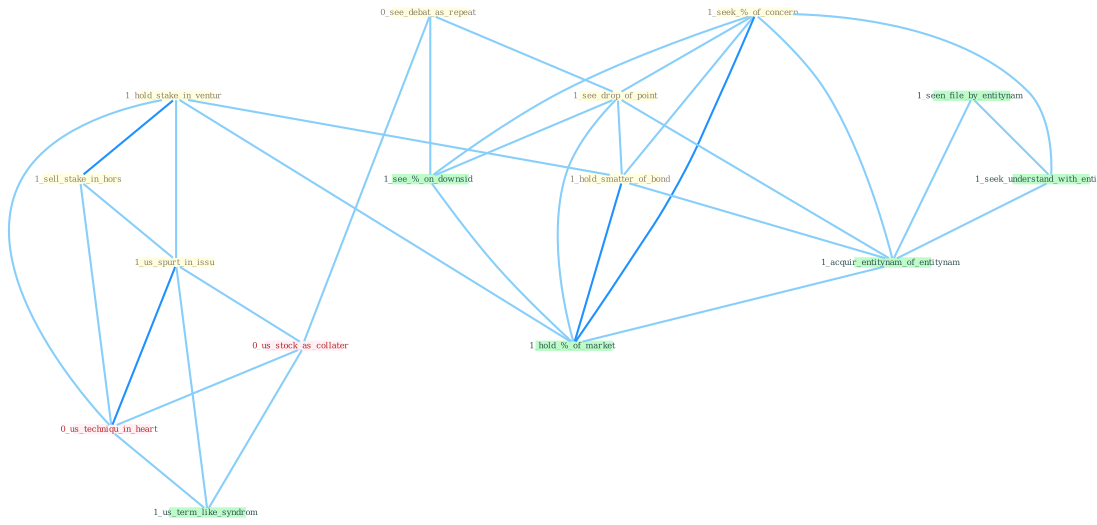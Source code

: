 Graph G{ 
    node
    [shape=polygon,style=filled,width=.5,height=.06,color="#BDFCC9",fixedsize=true,fontsize=4,
    fontcolor="#2f4f4f"];
    {node
    [color="#ffffe0", fontcolor="#8b7d6b"] "1_hold_stake_in_ventur " "0_see_debat_as_repeat " "1_sell_stake_in_hors " "1_seek_%_of_concern " "1_us_spurt_in_issu " "1_see_drop_of_point " "1_hold_smatter_of_bond "}
{node [color="#fff0f5", fontcolor="#b22222"] "0_us_stock_as_collater " "0_us_techniqu_in_heart "}
edge [color="#B0E2FF"];

	"1_hold_stake_in_ventur " -- "1_sell_stake_in_hors " [w="2", color="#1e90ff" , len=0.8];
	"1_hold_stake_in_ventur " -- "1_us_spurt_in_issu " [w="1", color="#87cefa" ];
	"1_hold_stake_in_ventur " -- "1_hold_smatter_of_bond " [w="1", color="#87cefa" ];
	"1_hold_stake_in_ventur " -- "0_us_techniqu_in_heart " [w="1", color="#87cefa" ];
	"1_hold_stake_in_ventur " -- "1_hold_%_of_market " [w="1", color="#87cefa" ];
	"0_see_debat_as_repeat " -- "1_see_drop_of_point " [w="1", color="#87cefa" ];
	"0_see_debat_as_repeat " -- "0_us_stock_as_collater " [w="1", color="#87cefa" ];
	"0_see_debat_as_repeat " -- "1_see_%_on_downsid " [w="1", color="#87cefa" ];
	"1_sell_stake_in_hors " -- "1_us_spurt_in_issu " [w="1", color="#87cefa" ];
	"1_sell_stake_in_hors " -- "0_us_techniqu_in_heart " [w="1", color="#87cefa" ];
	"1_seek_%_of_concern " -- "1_see_drop_of_point " [w="1", color="#87cefa" ];
	"1_seek_%_of_concern " -- "1_hold_smatter_of_bond " [w="1", color="#87cefa" ];
	"1_seek_%_of_concern " -- "1_seek_understand_with_entitynam " [w="1", color="#87cefa" ];
	"1_seek_%_of_concern " -- "1_acquir_entitynam_of_entitynam " [w="1", color="#87cefa" ];
	"1_seek_%_of_concern " -- "1_see_%_on_downsid " [w="1", color="#87cefa" ];
	"1_seek_%_of_concern " -- "1_hold_%_of_market " [w="2", color="#1e90ff" , len=0.8];
	"1_us_spurt_in_issu " -- "0_us_stock_as_collater " [w="1", color="#87cefa" ];
	"1_us_spurt_in_issu " -- "0_us_techniqu_in_heart " [w="2", color="#1e90ff" , len=0.8];
	"1_us_spurt_in_issu " -- "1_us_term_like_syndrom " [w="1", color="#87cefa" ];
	"1_see_drop_of_point " -- "1_hold_smatter_of_bond " [w="1", color="#87cefa" ];
	"1_see_drop_of_point " -- "1_acquir_entitynam_of_entitynam " [w="1", color="#87cefa" ];
	"1_see_drop_of_point " -- "1_see_%_on_downsid " [w="1", color="#87cefa" ];
	"1_see_drop_of_point " -- "1_hold_%_of_market " [w="1", color="#87cefa" ];
	"1_hold_smatter_of_bond " -- "1_acquir_entitynam_of_entitynam " [w="1", color="#87cefa" ];
	"1_hold_smatter_of_bond " -- "1_hold_%_of_market " [w="2", color="#1e90ff" , len=0.8];
	"1_seen_file_by_entitynam " -- "1_seek_understand_with_entitynam " [w="1", color="#87cefa" ];
	"1_seen_file_by_entitynam " -- "1_acquir_entitynam_of_entitynam " [w="1", color="#87cefa" ];
	"0_us_stock_as_collater " -- "0_us_techniqu_in_heart " [w="1", color="#87cefa" ];
	"0_us_stock_as_collater " -- "1_us_term_like_syndrom " [w="1", color="#87cefa" ];
	"1_seek_understand_with_entitynam " -- "1_acquir_entitynam_of_entitynam " [w="1", color="#87cefa" ];
	"1_acquir_entitynam_of_entitynam " -- "1_hold_%_of_market " [w="1", color="#87cefa" ];
	"0_us_techniqu_in_heart " -- "1_us_term_like_syndrom " [w="1", color="#87cefa" ];
	"1_see_%_on_downsid " -- "1_hold_%_of_market " [w="1", color="#87cefa" ];
}